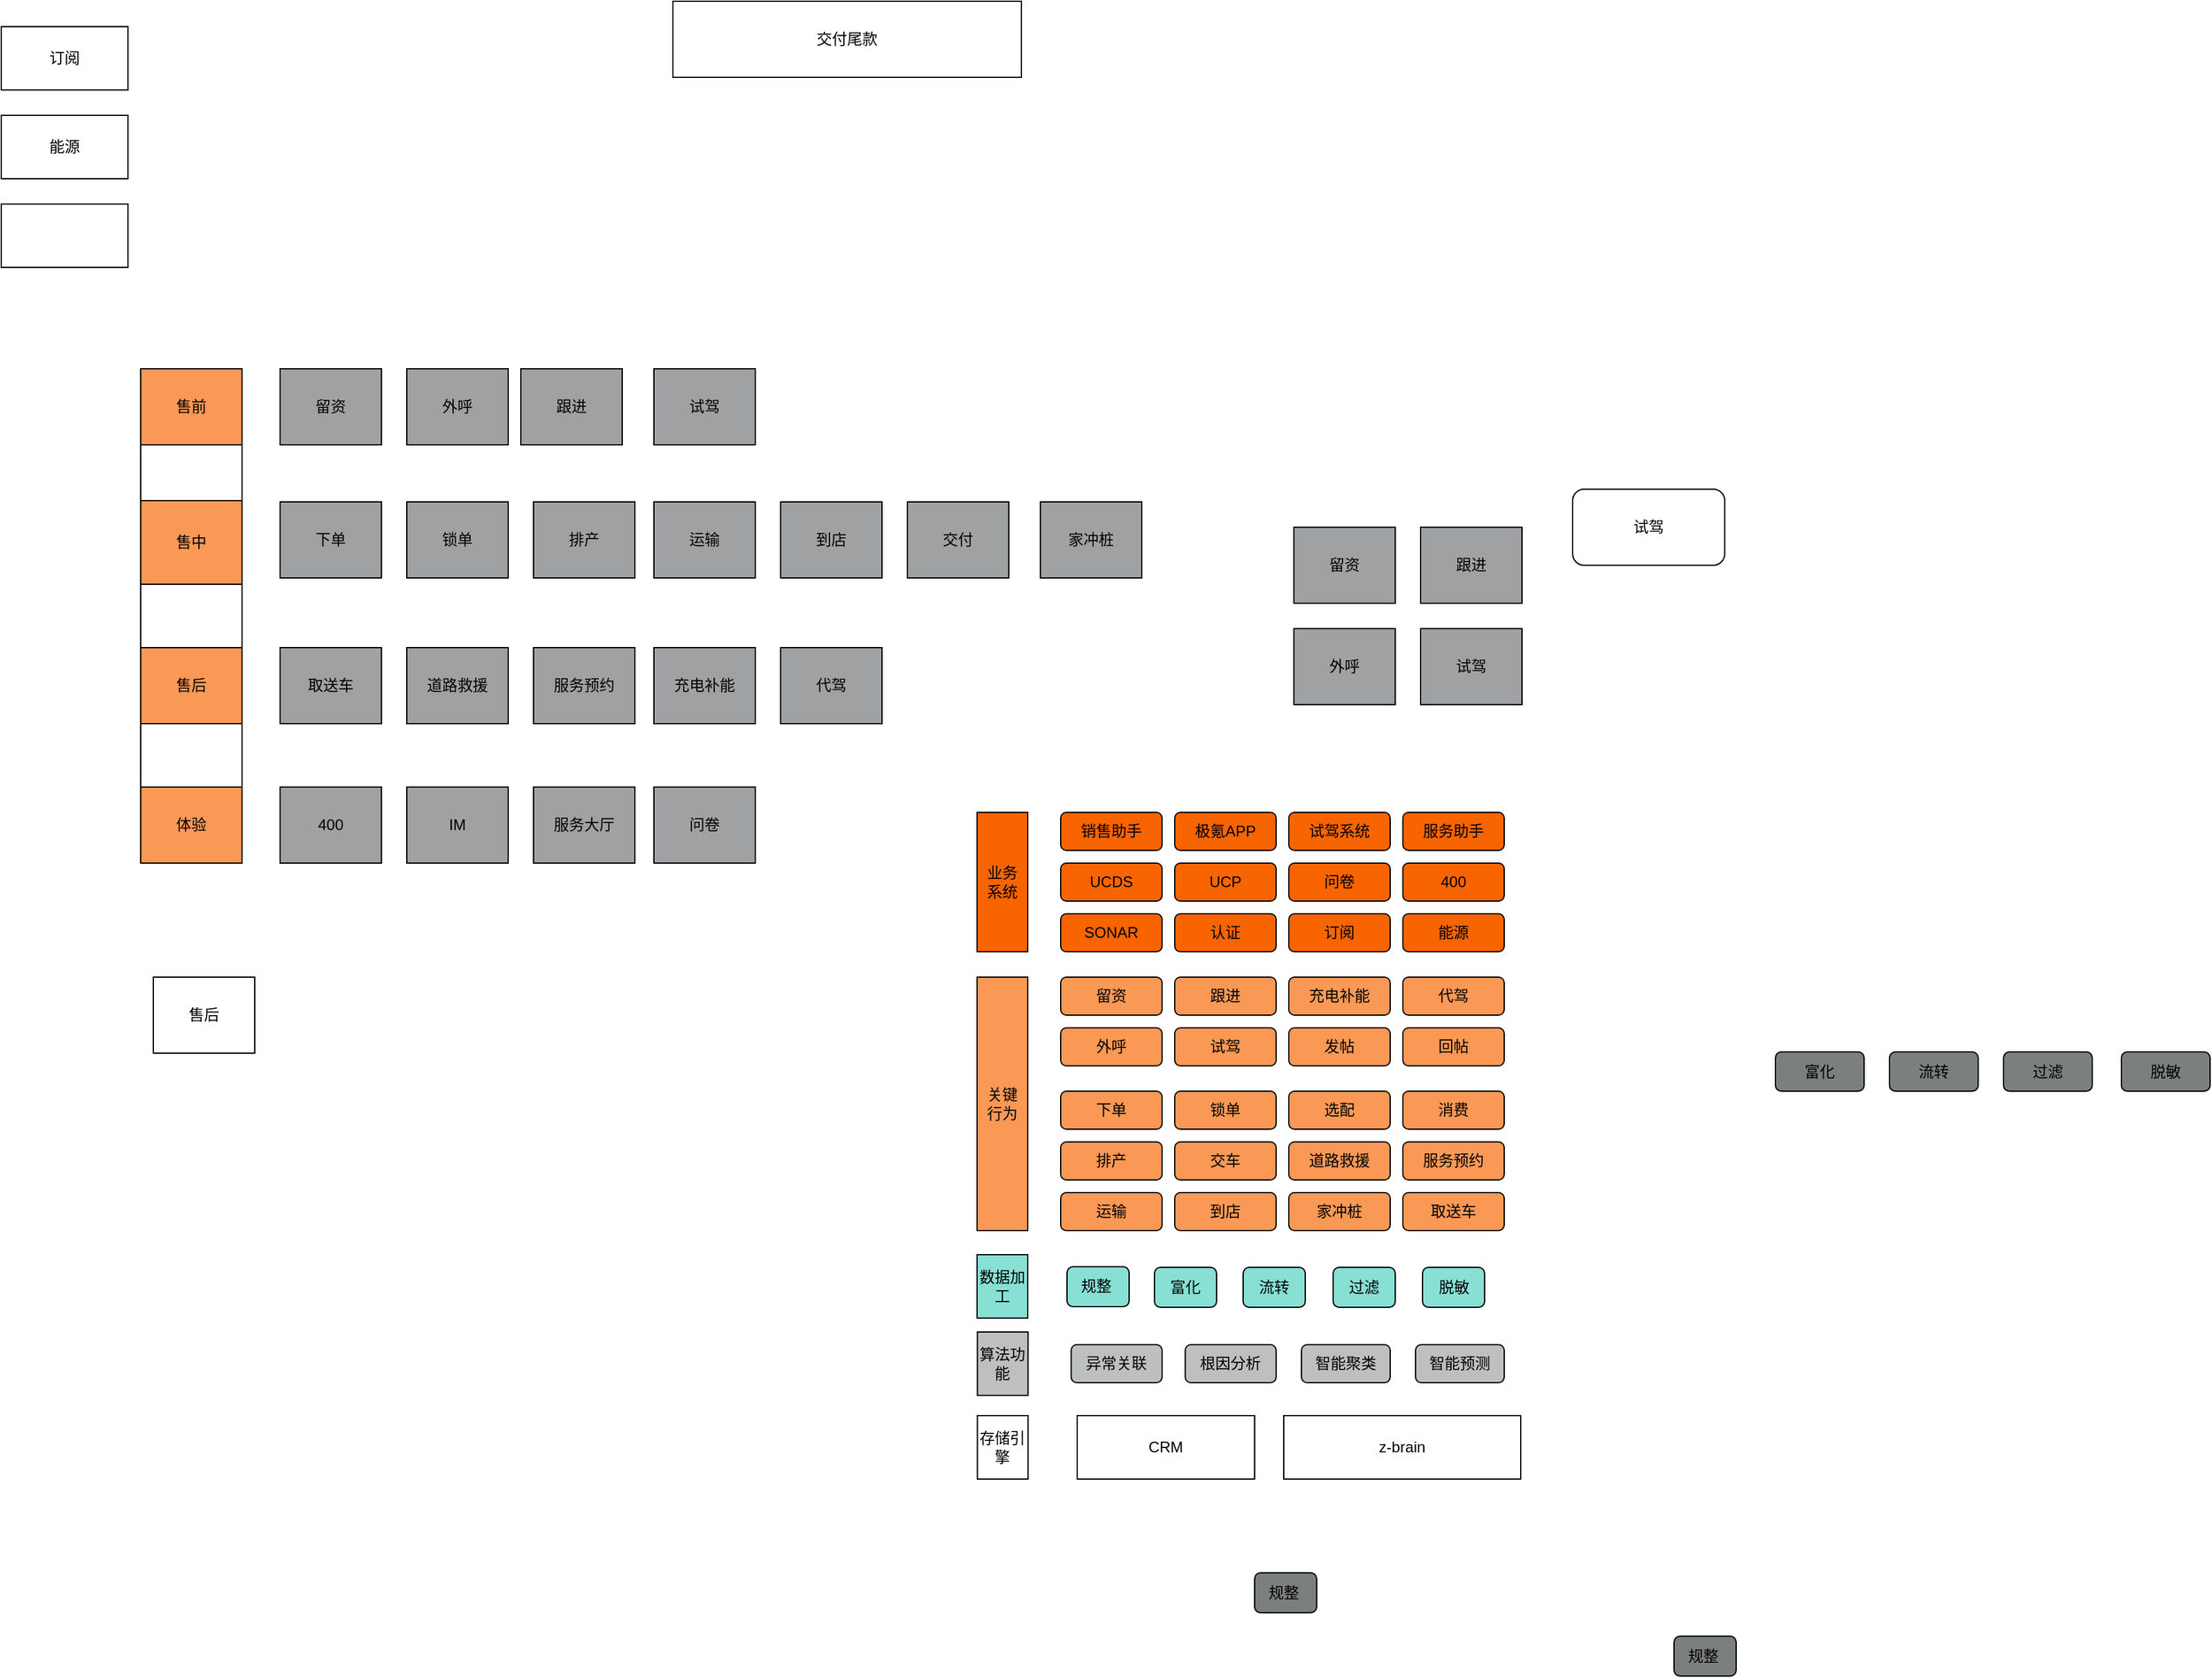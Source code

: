 <mxfile version="22.1.0" type="github">
  <diagram id="UuGPtFalo_Fr8a2b1HCH" name="第 1 页">
    <mxGraphModel dx="1860" dy="873" grid="1" gridSize="10" guides="1" tooltips="1" connect="1" arrows="1" fold="1" page="1" pageScale="1" pageWidth="827" pageHeight="1169" math="0" shadow="0">
      <root>
        <mxCell id="0" />
        <mxCell id="1" parent="0" />
        <mxCell id="frRTnPI2C42zO0nqIEbH-5" value="订阅" style="rounded=0;whiteSpace=wrap;html=1;" parent="1" vertex="1">
          <mxGeometry x="170" y="190" width="100" height="50" as="geometry" />
        </mxCell>
        <mxCell id="frRTnPI2C42zO0nqIEbH-6" value="能源" style="rounded=0;whiteSpace=wrap;html=1;" parent="1" vertex="1">
          <mxGeometry x="170" y="260" width="100" height="50" as="geometry" />
        </mxCell>
        <mxCell id="frRTnPI2C42zO0nqIEbH-7" value="" style="rounded=0;whiteSpace=wrap;html=1;" parent="1" vertex="1">
          <mxGeometry x="170" y="330" width="100" height="50" as="geometry" />
        </mxCell>
        <mxCell id="frRTnPI2C42zO0nqIEbH-8" value="留资" style="rounded=0;whiteSpace=wrap;html=1;fillColor=#9FA1A2;" parent="1" vertex="1">
          <mxGeometry x="390" y="460" width="80" height="60" as="geometry" />
        </mxCell>
        <mxCell id="frRTnPI2C42zO0nqIEbH-9" value="外呼" style="rounded=0;whiteSpace=wrap;html=1;fillColor=#9FA1A2;" parent="1" vertex="1">
          <mxGeometry x="490" y="460" width="80" height="60" as="geometry" />
        </mxCell>
        <mxCell id="frRTnPI2C42zO0nqIEbH-10" value="跟进" style="rounded=0;whiteSpace=wrap;html=1;fillColor=#9FA1A2;" parent="1" vertex="1">
          <mxGeometry x="580" y="460" width="80" height="60" as="geometry" />
        </mxCell>
        <mxCell id="frRTnPI2C42zO0nqIEbH-11" value="试驾" style="rounded=0;whiteSpace=wrap;html=1;fillColor=#9FA1A2;" parent="1" vertex="1">
          <mxGeometry x="685" y="460" width="80" height="60" as="geometry" />
        </mxCell>
        <mxCell id="frRTnPI2C42zO0nqIEbH-18" value="下单" style="rounded=0;whiteSpace=wrap;html=1;fillColor=#9FA1A2;" parent="1" vertex="1">
          <mxGeometry x="390" y="565" width="80" height="60" as="geometry" />
        </mxCell>
        <mxCell id="frRTnPI2C42zO0nqIEbH-19" value="排产" style="rounded=0;whiteSpace=wrap;html=1;fillColor=#9FA1A2;" parent="1" vertex="1">
          <mxGeometry x="590" y="565" width="80" height="60" as="geometry" />
        </mxCell>
        <mxCell id="frRTnPI2C42zO0nqIEbH-20" value="运输" style="rounded=0;whiteSpace=wrap;html=1;fillColor=#9FA1A2;" parent="1" vertex="1">
          <mxGeometry x="685" y="565" width="80" height="60" as="geometry" />
        </mxCell>
        <mxCell id="frRTnPI2C42zO0nqIEbH-21" value="到店" style="rounded=0;whiteSpace=wrap;html=1;fillColor=#9FA1A2;" parent="1" vertex="1">
          <mxGeometry x="785" y="565" width="80" height="60" as="geometry" />
        </mxCell>
        <mxCell id="frRTnPI2C42zO0nqIEbH-22" value="交付" style="rounded=0;whiteSpace=wrap;html=1;fillColor=#9FA1A2;" parent="1" vertex="1">
          <mxGeometry x="885" y="565" width="80" height="60" as="geometry" />
        </mxCell>
        <mxCell id="frRTnPI2C42zO0nqIEbH-23" value="交付尾款" style="rounded=0;whiteSpace=wrap;html=1;" parent="1" vertex="1">
          <mxGeometry x="700" y="170" width="275" height="60" as="geometry" />
        </mxCell>
        <mxCell id="frRTnPI2C42zO0nqIEbH-24" value="锁单" style="rounded=0;whiteSpace=wrap;html=1;fillColor=#9FA1A2;" parent="1" vertex="1">
          <mxGeometry x="490" y="565" width="80" height="60" as="geometry" />
        </mxCell>
        <mxCell id="frRTnPI2C42zO0nqIEbH-25" value="400" style="rounded=0;whiteSpace=wrap;html=1;fillColor=#9FA1A2;" parent="1" vertex="1">
          <mxGeometry x="390" y="790" width="80" height="60" as="geometry" />
        </mxCell>
        <mxCell id="frRTnPI2C42zO0nqIEbH-26" value="IM" style="rounded=0;whiteSpace=wrap;html=1;fillColor=#9FA1A2;" parent="1" vertex="1">
          <mxGeometry x="490" y="790" width="80" height="60" as="geometry" />
        </mxCell>
        <mxCell id="frRTnPI2C42zO0nqIEbH-27" value="服务大厅" style="rounded=0;whiteSpace=wrap;html=1;fillColor=#9FA1A2;" parent="1" vertex="1">
          <mxGeometry x="590" y="790" width="80" height="60" as="geometry" />
        </mxCell>
        <mxCell id="frRTnPI2C42zO0nqIEbH-28" value="售后" style="rounded=0;whiteSpace=wrap;html=1;" parent="1" vertex="1">
          <mxGeometry x="290" y="940" width="80" height="60" as="geometry" />
        </mxCell>
        <mxCell id="frRTnPI2C42zO0nqIEbH-29" value="取送车" style="rounded=0;whiteSpace=wrap;html=1;fillColor=#9FA1A2;" parent="1" vertex="1">
          <mxGeometry x="390" y="680" width="80" height="60" as="geometry" />
        </mxCell>
        <mxCell id="frRTnPI2C42zO0nqIEbH-30" value="道路救援" style="rounded=0;whiteSpace=wrap;html=1;fillColor=#9FA1A2;" parent="1" vertex="1">
          <mxGeometry x="490" y="680" width="80" height="60" as="geometry" />
        </mxCell>
        <mxCell id="frRTnPI2C42zO0nqIEbH-31" value="服务预约" style="rounded=0;whiteSpace=wrap;html=1;fillColor=#9FA1A2;" parent="1" vertex="1">
          <mxGeometry x="590" y="680" width="80" height="60" as="geometry" />
        </mxCell>
        <mxCell id="frRTnPI2C42zO0nqIEbH-32" value="充电补能" style="rounded=0;whiteSpace=wrap;html=1;fillColor=#9FA1A2;" parent="1" vertex="1">
          <mxGeometry x="685" y="680" width="80" height="60" as="geometry" />
        </mxCell>
        <mxCell id="frRTnPI2C42zO0nqIEbH-34" value="代驾" style="rounded=0;whiteSpace=wrap;html=1;fillColor=#9FA1A2;" parent="1" vertex="1">
          <mxGeometry x="785" y="680" width="80" height="60" as="geometry" />
        </mxCell>
        <mxCell id="frRTnPI2C42zO0nqIEbH-36" value="家冲桩" style="rounded=0;whiteSpace=wrap;html=1;fillColor=#9FA1A2;" parent="1" vertex="1">
          <mxGeometry x="990" y="565" width="80" height="60" as="geometry" />
        </mxCell>
        <mxCell id="frRTnPI2C42zO0nqIEbH-37" value="问卷" style="rounded=0;whiteSpace=wrap;html=1;fillColor=#9FA1A2;" parent="1" vertex="1">
          <mxGeometry x="685" y="790" width="80" height="60" as="geometry" />
        </mxCell>
        <mxCell id="frRTnPI2C42zO0nqIEbH-38" value="" style="rounded=0;whiteSpace=wrap;html=1;" parent="1" vertex="1">
          <mxGeometry x="280" y="460" width="80" height="390" as="geometry" />
        </mxCell>
        <mxCell id="frRTnPI2C42zO0nqIEbH-41" value="售前" style="rounded=0;whiteSpace=wrap;html=1;fillColor=#FA9855;" parent="1" vertex="1">
          <mxGeometry x="280" y="460" width="80" height="60" as="geometry" />
        </mxCell>
        <mxCell id="frRTnPI2C42zO0nqIEbH-42" value="售中" style="rounded=0;whiteSpace=wrap;html=1;fillColor=#FA9855;" parent="1" vertex="1">
          <mxGeometry x="280" y="564" width="80" height="66" as="geometry" />
        </mxCell>
        <mxCell id="frRTnPI2C42zO0nqIEbH-43" value="售后" style="rounded=0;whiteSpace=wrap;html=1;fillColor=#FA9855;" parent="1" vertex="1">
          <mxGeometry x="280" y="680" width="80" height="60" as="geometry" />
        </mxCell>
        <mxCell id="frRTnPI2C42zO0nqIEbH-44" value="体验" style="rounded=0;whiteSpace=wrap;html=1;fillColor=#FA9855;" parent="1" vertex="1">
          <mxGeometry x="280" y="790" width="80" height="60" as="geometry" />
        </mxCell>
        <mxCell id="frRTnPI2C42zO0nqIEbH-45" value="留资" style="rounded=0;whiteSpace=wrap;html=1;fillColor=#9FA1A2;" parent="1" vertex="1">
          <mxGeometry x="1190" y="585" width="80" height="60" as="geometry" />
        </mxCell>
        <mxCell id="frRTnPI2C42zO0nqIEbH-46" value="外呼" style="rounded=0;whiteSpace=wrap;html=1;fillColor=#9FA1A2;" parent="1" vertex="1">
          <mxGeometry x="1190" y="665" width="80" height="60" as="geometry" />
        </mxCell>
        <mxCell id="frRTnPI2C42zO0nqIEbH-47" value="跟进" style="rounded=0;whiteSpace=wrap;html=1;fillColor=#9FA1A2;" parent="1" vertex="1">
          <mxGeometry x="1290" y="585" width="80" height="60" as="geometry" />
        </mxCell>
        <mxCell id="frRTnPI2C42zO0nqIEbH-48" value="试驾" style="rounded=0;whiteSpace=wrap;html=1;fillColor=#9FA1A2;" parent="1" vertex="1">
          <mxGeometry x="1290" y="665" width="80" height="60" as="geometry" />
        </mxCell>
        <mxCell id="frRTnPI2C42zO0nqIEbH-53" value="留资" style="rounded=1;whiteSpace=wrap;html=1;fillColor=#FA9855;" parent="1" vertex="1">
          <mxGeometry x="1006" y="940" width="80" height="30" as="geometry" />
        </mxCell>
        <mxCell id="frRTnPI2C42zO0nqIEbH-54" value="试驾" style="rounded=1;whiteSpace=wrap;html=1;" parent="1" vertex="1">
          <mxGeometry x="1410" y="555" width="120" height="60" as="geometry" />
        </mxCell>
        <mxCell id="frRTnPI2C42zO0nqIEbH-55" value="跟进" style="rounded=1;whiteSpace=wrap;html=1;fillColor=#FA9855;" parent="1" vertex="1">
          <mxGeometry x="1096" y="940" width="80" height="30" as="geometry" />
        </mxCell>
        <mxCell id="frRTnPI2C42zO0nqIEbH-56" value="外呼" style="rounded=1;whiteSpace=wrap;html=1;fillColor=#FA9855;" parent="1" vertex="1">
          <mxGeometry x="1006" y="980" width="80" height="30" as="geometry" />
        </mxCell>
        <mxCell id="frRTnPI2C42zO0nqIEbH-57" value="试驾" style="rounded=1;whiteSpace=wrap;html=1;fillColor=#FA9855;" parent="1" vertex="1">
          <mxGeometry x="1096" y="980" width="80" height="30" as="geometry" />
        </mxCell>
        <mxCell id="frRTnPI2C42zO0nqIEbH-58" value="下单" style="rounded=1;whiteSpace=wrap;html=1;fillColor=#FA9855;" parent="1" vertex="1">
          <mxGeometry x="1006" y="1030" width="80" height="30" as="geometry" />
        </mxCell>
        <mxCell id="frRTnPI2C42zO0nqIEbH-59" value="锁单" style="rounded=1;whiteSpace=wrap;html=1;fillColor=#FA9855;" parent="1" vertex="1">
          <mxGeometry x="1096" y="1030" width="80" height="30" as="geometry" />
        </mxCell>
        <mxCell id="frRTnPI2C42zO0nqIEbH-60" value="运输" style="rounded=1;whiteSpace=wrap;html=1;fillColor=#FA9855;" parent="1" vertex="1">
          <mxGeometry x="1006" y="1110" width="80" height="30" as="geometry" />
        </mxCell>
        <mxCell id="frRTnPI2C42zO0nqIEbH-61" value="到店" style="rounded=1;whiteSpace=wrap;html=1;fillColor=#FA9855;" parent="1" vertex="1">
          <mxGeometry x="1096" y="1110" width="80" height="30" as="geometry" />
        </mxCell>
        <mxCell id="frRTnPI2C42zO0nqIEbH-63" value="排产" style="rounded=1;whiteSpace=wrap;html=1;fillColor=#FA9855;" parent="1" vertex="1">
          <mxGeometry x="1006" y="1070" width="80" height="30" as="geometry" />
        </mxCell>
        <mxCell id="frRTnPI2C42zO0nqIEbH-67" value="发帖" style="rounded=1;whiteSpace=wrap;html=1;fillColor=#FA9855;" parent="1" vertex="1">
          <mxGeometry x="1186" y="980" width="80" height="30" as="geometry" />
        </mxCell>
        <mxCell id="frRTnPI2C42zO0nqIEbH-69" value="交车" style="rounded=1;whiteSpace=wrap;html=1;fillColor=#FA9855;" parent="1" vertex="1">
          <mxGeometry x="1096" y="1070" width="80" height="30" as="geometry" />
        </mxCell>
        <mxCell id="frRTnPI2C42zO0nqIEbH-70" value="家冲桩" style="rounded=1;whiteSpace=wrap;html=1;fillColor=#FA9855;" parent="1" vertex="1">
          <mxGeometry x="1186" y="1110" width="80" height="30" as="geometry" />
        </mxCell>
        <mxCell id="frRTnPI2C42zO0nqIEbH-71" value="取送车" style="rounded=1;whiteSpace=wrap;html=1;fillColor=#FA9855;" parent="1" vertex="1">
          <mxGeometry x="1276" y="1110" width="80" height="30" as="geometry" />
        </mxCell>
        <mxCell id="frRTnPI2C42zO0nqIEbH-72" value="充电补能" style="rounded=1;whiteSpace=wrap;html=1;fillColor=#FA9855;" parent="1" vertex="1">
          <mxGeometry x="1186" y="940" width="80" height="30" as="geometry" />
        </mxCell>
        <mxCell id="frRTnPI2C42zO0nqIEbH-74" value="道路救援" style="rounded=1;whiteSpace=wrap;html=1;fillColor=#FA9855;" parent="1" vertex="1">
          <mxGeometry x="1186" y="1070" width="80" height="30" as="geometry" />
        </mxCell>
        <mxCell id="frRTnPI2C42zO0nqIEbH-75" value="服务预约" style="rounded=1;whiteSpace=wrap;html=1;fillColor=#FA9855;" parent="1" vertex="1">
          <mxGeometry x="1276" y="1070" width="80" height="30" as="geometry" />
        </mxCell>
        <mxCell id="frRTnPI2C42zO0nqIEbH-77" value="代驾" style="rounded=1;whiteSpace=wrap;html=1;fillColor=#FA9855;" parent="1" vertex="1">
          <mxGeometry x="1276" y="940" width="80" height="30" as="geometry" />
        </mxCell>
        <mxCell id="wO79QG7_5Xz3P74nYUk4-1" value="回帖" style="rounded=1;whiteSpace=wrap;html=1;fillColor=#FA9855;" vertex="1" parent="1">
          <mxGeometry x="1276" y="980" width="80" height="30" as="geometry" />
        </mxCell>
        <mxCell id="wO79QG7_5Xz3P74nYUk4-2" value="选配" style="rounded=1;whiteSpace=wrap;html=1;fillColor=#FA9855;" vertex="1" parent="1">
          <mxGeometry x="1186" y="1030" width="80" height="30" as="geometry" />
        </mxCell>
        <mxCell id="wO79QG7_5Xz3P74nYUk4-3" value="消费" style="rounded=1;whiteSpace=wrap;html=1;fillColor=#FA9855;" vertex="1" parent="1">
          <mxGeometry x="1276" y="1030" width="80" height="30" as="geometry" />
        </mxCell>
        <mxCell id="wO79QG7_5Xz3P74nYUk4-15" value="关键&lt;br&gt;行为" style="rounded=0;whiteSpace=wrap;html=1;fillColor=#FA9855;" vertex="1" parent="1">
          <mxGeometry x="940" y="940" width="40" height="200" as="geometry" />
        </mxCell>
        <mxCell id="wO79QG7_5Xz3P74nYUk4-18" value="数据加工" style="rounded=0;whiteSpace=wrap;html=1;fillColor=#88DFD4;" vertex="1" parent="1">
          <mxGeometry x="940" y="1159" width="40" height="50" as="geometry" />
        </mxCell>
        <mxCell id="wO79QG7_5Xz3P74nYUk4-23" value="销售助手" style="rounded=1;whiteSpace=wrap;html=1;fillColor=#F76400;" vertex="1" parent="1">
          <mxGeometry x="1006" y="810" width="80" height="30" as="geometry" />
        </mxCell>
        <mxCell id="wO79QG7_5Xz3P74nYUk4-24" value="UCDS" style="rounded=1;whiteSpace=wrap;html=1;fillColor=#F76400;" vertex="1" parent="1">
          <mxGeometry x="1006" y="850" width="80" height="30" as="geometry" />
        </mxCell>
        <mxCell id="wO79QG7_5Xz3P74nYUk4-25" value="SONAR" style="rounded=1;whiteSpace=wrap;html=1;fillColor=#F76400;" vertex="1" parent="1">
          <mxGeometry x="1006" y="890" width="80" height="30" as="geometry" />
        </mxCell>
        <mxCell id="wO79QG7_5Xz3P74nYUk4-26" value="极氪APP" style="rounded=1;whiteSpace=wrap;html=1;fillColor=#F76400;" vertex="1" parent="1">
          <mxGeometry x="1096" y="810" width="80" height="30" as="geometry" />
        </mxCell>
        <mxCell id="wO79QG7_5Xz3P74nYUk4-27" value="试驾系统" style="rounded=1;whiteSpace=wrap;html=1;fillColor=#F76400;" vertex="1" parent="1">
          <mxGeometry x="1186" y="810" width="80" height="30" as="geometry" />
        </mxCell>
        <mxCell id="wO79QG7_5Xz3P74nYUk4-29" value="UCP" style="rounded=1;whiteSpace=wrap;html=1;fillColor=#F76400;" vertex="1" parent="1">
          <mxGeometry x="1096" y="850" width="80" height="30" as="geometry" />
        </mxCell>
        <mxCell id="wO79QG7_5Xz3P74nYUk4-30" value="服务助手" style="rounded=1;whiteSpace=wrap;html=1;fillColor=#F76400;" vertex="1" parent="1">
          <mxGeometry x="1276" y="810" width="80" height="30" as="geometry" />
        </mxCell>
        <mxCell id="wO79QG7_5Xz3P74nYUk4-31" value="400" style="rounded=1;whiteSpace=wrap;html=1;fillColor=#F76400;" vertex="1" parent="1">
          <mxGeometry x="1276" y="850" width="80" height="30" as="geometry" />
        </mxCell>
        <mxCell id="wO79QG7_5Xz3P74nYUk4-32" value="问卷" style="rounded=1;whiteSpace=wrap;html=1;fillColor=#F76400;" vertex="1" parent="1">
          <mxGeometry x="1186" y="850" width="80" height="30" as="geometry" />
        </mxCell>
        <mxCell id="wO79QG7_5Xz3P74nYUk4-33" value="能源" style="rounded=1;whiteSpace=wrap;html=1;fillColor=#F76400;" vertex="1" parent="1">
          <mxGeometry x="1276" y="890" width="80" height="30" as="geometry" />
        </mxCell>
        <mxCell id="wO79QG7_5Xz3P74nYUk4-34" value="认证" style="rounded=1;whiteSpace=wrap;html=1;fillColor=#F76400;" vertex="1" parent="1">
          <mxGeometry x="1096" y="890" width="80" height="30" as="geometry" />
        </mxCell>
        <mxCell id="wO79QG7_5Xz3P74nYUk4-35" value="订阅" style="rounded=1;whiteSpace=wrap;html=1;fillColor=#F76400;" vertex="1" parent="1">
          <mxGeometry x="1186" y="890" width="80" height="30" as="geometry" />
        </mxCell>
        <mxCell id="wO79QG7_5Xz3P74nYUk4-36" value="业务&lt;br&gt;系统" style="rounded=0;whiteSpace=wrap;html=1;fillColor=#F76400;" vertex="1" parent="1">
          <mxGeometry x="940" y="810" width="40" height="110" as="geometry" />
        </mxCell>
        <mxCell id="wO79QG7_5Xz3P74nYUk4-37" value="存储引擎" style="rounded=0;whiteSpace=wrap;html=1;" vertex="1" parent="1">
          <mxGeometry x="940.25" y="1286" width="40" height="50" as="geometry" />
        </mxCell>
        <mxCell id="wO79QG7_5Xz3P74nYUk4-38" value="CRM" style="rounded=0;whiteSpace=wrap;html=1;" vertex="1" parent="1">
          <mxGeometry x="1019" y="1286" width="140" height="50" as="geometry" />
        </mxCell>
        <mxCell id="wO79QG7_5Xz3P74nYUk4-39" value="z-brain" style="rounded=0;whiteSpace=wrap;html=1;" vertex="1" parent="1">
          <mxGeometry x="1182" y="1286" width="187" height="50" as="geometry" />
        </mxCell>
        <mxCell id="wO79QG7_5Xz3P74nYUk4-43" value="智能聚类" style="rounded=1;whiteSpace=wrap;html=1;fillColor=#BEBFBF;" vertex="1" parent="1">
          <mxGeometry x="1196" y="1230" width="70" height="30" as="geometry" />
        </mxCell>
        <mxCell id="wO79QG7_5Xz3P74nYUk4-44" value="根因分析" style="rounded=1;whiteSpace=wrap;html=1;fillColor=#BEBFBF;" vertex="1" parent="1">
          <mxGeometry x="1104.25" y="1230" width="71.75" height="30" as="geometry" />
        </mxCell>
        <mxCell id="wO79QG7_5Xz3P74nYUk4-45" value="算法功能" style="rounded=0;whiteSpace=wrap;html=1;fillColor=#BEBFBF;" vertex="1" parent="1">
          <mxGeometry x="940.25" y="1220" width="40" height="50" as="geometry" />
        </mxCell>
        <mxCell id="wO79QG7_5Xz3P74nYUk4-46" value="智能预测" style="rounded=1;whiteSpace=wrap;html=1;fillColor=#BEBFBF;" vertex="1" parent="1">
          <mxGeometry x="1286" y="1230" width="70" height="30" as="geometry" />
        </mxCell>
        <mxCell id="wO79QG7_5Xz3P74nYUk4-47" value="异常关联" style="rounded=1;whiteSpace=wrap;html=1;fillColor=#BEBFBF;" vertex="1" parent="1">
          <mxGeometry x="1014.25" y="1230" width="71.75" height="30" as="geometry" />
        </mxCell>
        <mxCell id="wO79QG7_5Xz3P74nYUk4-52" value="富化" style="rounded=1;whiteSpace=wrap;html=1;fillColor=#7C7F80;" vertex="1" parent="1">
          <mxGeometry x="1570" y="999" width="70" height="31" as="geometry" />
        </mxCell>
        <mxCell id="wO79QG7_5Xz3P74nYUk4-54" value="规整&lt;span style=&quot;white-space: pre;&quot;&gt;&#x9;&lt;/span&gt;" style="rounded=1;whiteSpace=wrap;html=1;fillColor=#88DFD4;" vertex="1" parent="1">
          <mxGeometry x="1011" y="1168.5" width="49" height="31.5" as="geometry" />
        </mxCell>
        <mxCell id="wO79QG7_5Xz3P74nYUk4-55" value="流转" style="rounded=1;whiteSpace=wrap;html=1;fillColor=#7C7F80;" vertex="1" parent="1">
          <mxGeometry x="1660" y="999" width="70" height="31" as="geometry" />
        </mxCell>
        <mxCell id="wO79QG7_5Xz3P74nYUk4-56" value="过滤" style="rounded=1;whiteSpace=wrap;html=1;fillColor=#7C7F80;" vertex="1" parent="1">
          <mxGeometry x="1750" y="999" width="70" height="31" as="geometry" />
        </mxCell>
        <mxCell id="wO79QG7_5Xz3P74nYUk4-57" value="脱敏" style="rounded=1;whiteSpace=wrap;html=1;fillColor=#7C7F80;" vertex="1" parent="1">
          <mxGeometry x="1843" y="999" width="70" height="31" as="geometry" />
        </mxCell>
        <mxCell id="wO79QG7_5Xz3P74nYUk4-58" value="富化" style="rounded=1;whiteSpace=wrap;html=1;fillColor=#88DFD4;" vertex="1" parent="1">
          <mxGeometry x="1080" y="1169" width="49" height="31.5" as="geometry" />
        </mxCell>
        <mxCell id="wO79QG7_5Xz3P74nYUk4-59" value="流转" style="rounded=1;whiteSpace=wrap;html=1;fillColor=#88DFD4;" vertex="1" parent="1">
          <mxGeometry x="1150" y="1169" width="49" height="31.5" as="geometry" />
        </mxCell>
        <mxCell id="wO79QG7_5Xz3P74nYUk4-60" value="规整&lt;span style=&quot;white-space: pre;&quot;&gt;&#x9;&lt;/span&gt;" style="rounded=1;whiteSpace=wrap;html=1;fillColor=#7C7F80;" vertex="1" parent="1">
          <mxGeometry x="1159" y="1410" width="49" height="31.5" as="geometry" />
        </mxCell>
        <mxCell id="wO79QG7_5Xz3P74nYUk4-61" value="规整&lt;span style=&quot;white-space: pre;&quot;&gt;&#x9;&lt;/span&gt;" style="rounded=1;whiteSpace=wrap;html=1;fillColor=#7C7F80;" vertex="1" parent="1">
          <mxGeometry x="1490" y="1460" width="49" height="31.5" as="geometry" />
        </mxCell>
        <mxCell id="wO79QG7_5Xz3P74nYUk4-62" value="过滤" style="rounded=1;whiteSpace=wrap;html=1;fillColor=#88DFD4;" vertex="1" parent="1">
          <mxGeometry x="1221" y="1169" width="49" height="31.5" as="geometry" />
        </mxCell>
        <mxCell id="wO79QG7_5Xz3P74nYUk4-63" value="脱敏" style="rounded=1;whiteSpace=wrap;html=1;fillColor=#88DFD4;" vertex="1" parent="1">
          <mxGeometry x="1291.5" y="1169" width="49" height="31.5" as="geometry" />
        </mxCell>
      </root>
    </mxGraphModel>
  </diagram>
</mxfile>
